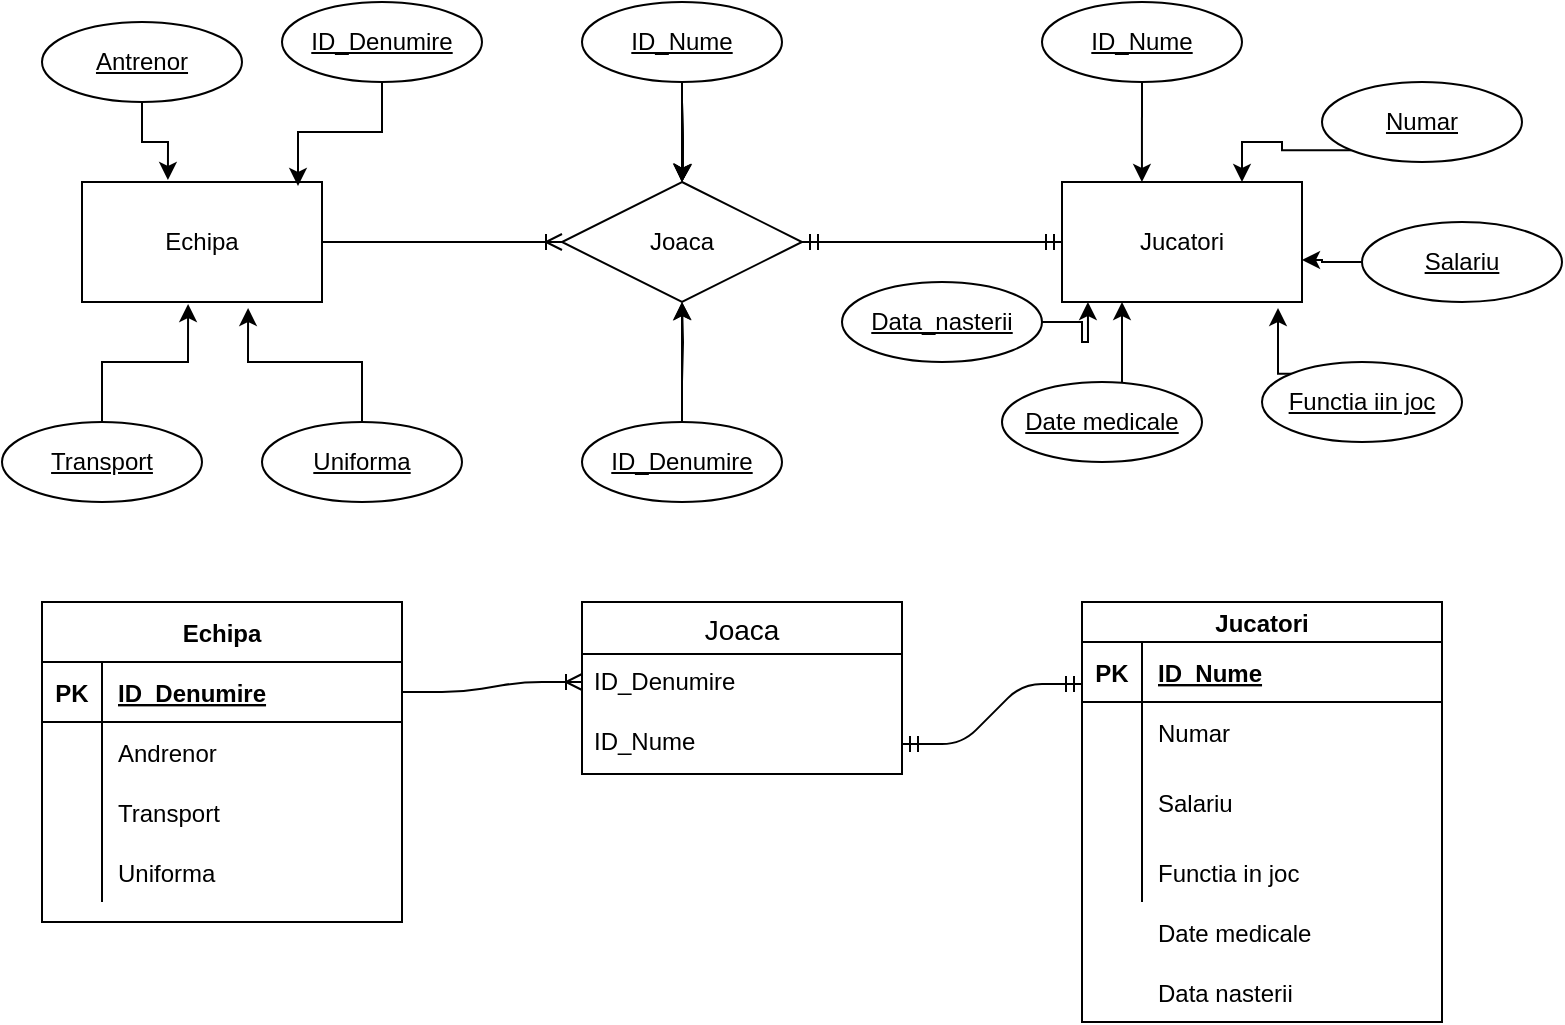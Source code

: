 <mxfile version="14.4.9" type="device"><diagram id="YcZYzuOw1gJ9gsw1uH42" name="Page-1"><mxGraphModel dx="1422" dy="788" grid="1" gridSize="10" guides="1" tooltips="1" connect="1" arrows="1" fold="1" page="1" pageScale="1" pageWidth="827" pageHeight="1169" math="0" shadow="0"><root><mxCell id="0"/><mxCell id="1" parent="0"/><mxCell id="yB9Fm1vre-o1ogE0LsK8-1" value="Echipa" style="rounded=0;whiteSpace=wrap;html=1;" vertex="1" parent="1"><mxGeometry x="560" y="350" width="120" height="60" as="geometry"/></mxCell><mxCell id="yB9Fm1vre-o1ogE0LsK8-2" value="Jucatori" style="rounded=0;whiteSpace=wrap;html=1;" vertex="1" parent="1"><mxGeometry x="1050" y="350" width="120" height="60" as="geometry"/></mxCell><mxCell id="yB9Fm1vre-o1ogE0LsK8-3" value="Joaca" style="shape=rhombus;perimeter=rhombusPerimeter;whiteSpace=wrap;html=1;align=center;" vertex="1" parent="1"><mxGeometry x="800" y="350" width="120" height="60" as="geometry"/></mxCell><mxCell id="yB9Fm1vre-o1ogE0LsK8-4" value="" style="edgeStyle=entityRelationEdgeStyle;fontSize=12;html=1;endArrow=ERoneToMany;exitX=1;exitY=0.5;exitDx=0;exitDy=0;entryX=0;entryY=0.5;entryDx=0;entryDy=0;" edge="1" parent="1" source="yB9Fm1vre-o1ogE0LsK8-1" target="yB9Fm1vre-o1ogE0LsK8-3"><mxGeometry width="100" height="100" relative="1" as="geometry"><mxPoint x="720" y="400" as="sourcePoint"/><mxPoint x="820" y="300" as="targetPoint"/></mxGeometry></mxCell><mxCell id="yB9Fm1vre-o1ogE0LsK8-5" style="edgeStyle=orthogonalEdgeStyle;rounded=0;orthogonalLoop=1;jettySize=auto;html=1;entryX=0.358;entryY=-0.017;entryDx=0;entryDy=0;entryPerimeter=0;" edge="1" parent="1" source="yB9Fm1vre-o1ogE0LsK8-6" target="yB9Fm1vre-o1ogE0LsK8-1"><mxGeometry relative="1" as="geometry"/></mxCell><mxCell id="yB9Fm1vre-o1ogE0LsK8-6" value="Antrenor" style="ellipse;whiteSpace=wrap;html=1;align=center;fontStyle=4;" vertex="1" parent="1"><mxGeometry x="540" y="270" width="100" height="40" as="geometry"/></mxCell><mxCell id="yB9Fm1vre-o1ogE0LsK8-7" style="edgeStyle=orthogonalEdgeStyle;rounded=0;orthogonalLoop=1;jettySize=auto;html=1;exitX=0.5;exitY=1;exitDx=0;exitDy=0;entryX=0.9;entryY=0.033;entryDx=0;entryDy=0;entryPerimeter=0;" edge="1" parent="1" source="yB9Fm1vre-o1ogE0LsK8-8" target="yB9Fm1vre-o1ogE0LsK8-1"><mxGeometry relative="1" as="geometry"/></mxCell><mxCell id="yB9Fm1vre-o1ogE0LsK8-8" value="ID_Denumire" style="ellipse;whiteSpace=wrap;html=1;align=center;fontStyle=4;" vertex="1" parent="1"><mxGeometry x="660" y="260" width="100" height="40" as="geometry"/></mxCell><mxCell id="yB9Fm1vre-o1ogE0LsK8-9" style="edgeStyle=orthogonalEdgeStyle;rounded=0;orthogonalLoop=1;jettySize=auto;html=1;exitX=0.5;exitY=0;exitDx=0;exitDy=0;entryX=0.442;entryY=1.017;entryDx=0;entryDy=0;entryPerimeter=0;" edge="1" parent="1" source="yB9Fm1vre-o1ogE0LsK8-10" target="yB9Fm1vre-o1ogE0LsK8-1"><mxGeometry relative="1" as="geometry"/></mxCell><mxCell id="yB9Fm1vre-o1ogE0LsK8-10" value="Transport" style="ellipse;whiteSpace=wrap;html=1;align=center;fontStyle=4;" vertex="1" parent="1"><mxGeometry x="520" y="470" width="100" height="40" as="geometry"/></mxCell><mxCell id="yB9Fm1vre-o1ogE0LsK8-11" style="edgeStyle=orthogonalEdgeStyle;rounded=0;orthogonalLoop=1;jettySize=auto;html=1;entryX=0.692;entryY=1.05;entryDx=0;entryDy=0;entryPerimeter=0;" edge="1" parent="1" source="yB9Fm1vre-o1ogE0LsK8-12" target="yB9Fm1vre-o1ogE0LsK8-1"><mxGeometry relative="1" as="geometry"/></mxCell><mxCell id="yB9Fm1vre-o1ogE0LsK8-12" value="Uniforma" style="ellipse;whiteSpace=wrap;html=1;align=center;fontStyle=4;" vertex="1" parent="1"><mxGeometry x="650" y="470" width="100" height="40" as="geometry"/></mxCell><mxCell id="yB9Fm1vre-o1ogE0LsK8-13" value="" style="edgeStyle=orthogonalEdgeStyle;rounded=0;orthogonalLoop=1;jettySize=auto;html=1;" edge="1" parent="1" target="yB9Fm1vre-o1ogE0LsK8-3"><mxGeometry relative="1" as="geometry"><mxPoint x="860" y="310" as="sourcePoint"/></mxGeometry></mxCell><mxCell id="yB9Fm1vre-o1ogE0LsK8-14" style="edgeStyle=orthogonalEdgeStyle;rounded=0;orthogonalLoop=1;jettySize=auto;html=1;exitX=0;exitY=0;exitDx=0;exitDy=0;entryX=0.9;entryY=1.05;entryDx=0;entryDy=0;entryPerimeter=0;" edge="1" parent="1" source="yB9Fm1vre-o1ogE0LsK8-15" target="yB9Fm1vre-o1ogE0LsK8-2"><mxGeometry relative="1" as="geometry"/></mxCell><mxCell id="yB9Fm1vre-o1ogE0LsK8-15" value="Functia iin joc" style="ellipse;whiteSpace=wrap;html=1;align=center;fontStyle=4;" vertex="1" parent="1"><mxGeometry x="1150" y="440" width="100" height="40" as="geometry"/></mxCell><mxCell id="yB9Fm1vre-o1ogE0LsK8-16" style="edgeStyle=orthogonalEdgeStyle;rounded=0;orthogonalLoop=1;jettySize=auto;html=1;entryX=0.333;entryY=0;entryDx=0;entryDy=0;entryPerimeter=0;" edge="1" parent="1" source="yB9Fm1vre-o1ogE0LsK8-17" target="yB9Fm1vre-o1ogE0LsK8-2"><mxGeometry relative="1" as="geometry"/></mxCell><mxCell id="yB9Fm1vre-o1ogE0LsK8-17" value="ID_Nume" style="ellipse;whiteSpace=wrap;html=1;align=center;fontStyle=4;" vertex="1" parent="1"><mxGeometry x="1040" y="260" width="100" height="40" as="geometry"/></mxCell><mxCell id="yB9Fm1vre-o1ogE0LsK8-18" style="edgeStyle=orthogonalEdgeStyle;rounded=0;orthogonalLoop=1;jettySize=auto;html=1;exitX=0;exitY=1;exitDx=0;exitDy=0;entryX=0.75;entryY=0;entryDx=0;entryDy=0;" edge="1" parent="1" source="yB9Fm1vre-o1ogE0LsK8-19" target="yB9Fm1vre-o1ogE0LsK8-2"><mxGeometry relative="1" as="geometry"/></mxCell><mxCell id="yB9Fm1vre-o1ogE0LsK8-19" value="Numar" style="ellipse;whiteSpace=wrap;html=1;align=center;fontStyle=4;" vertex="1" parent="1"><mxGeometry x="1180" y="300" width="100" height="40" as="geometry"/></mxCell><mxCell id="yB9Fm1vre-o1ogE0LsK8-20" style="edgeStyle=orthogonalEdgeStyle;rounded=0;orthogonalLoop=1;jettySize=auto;html=1;entryX=1;entryY=0.65;entryDx=0;entryDy=0;entryPerimeter=0;" edge="1" parent="1" source="yB9Fm1vre-o1ogE0LsK8-21" target="yB9Fm1vre-o1ogE0LsK8-2"><mxGeometry relative="1" as="geometry"/></mxCell><mxCell id="yB9Fm1vre-o1ogE0LsK8-21" value="Salariu" style="ellipse;whiteSpace=wrap;html=1;align=center;fontStyle=4;" vertex="1" parent="1"><mxGeometry x="1200" y="370" width="100" height="40" as="geometry"/></mxCell><mxCell id="yB9Fm1vre-o1ogE0LsK8-22" style="edgeStyle=orthogonalEdgeStyle;rounded=0;orthogonalLoop=1;jettySize=auto;html=1;entryX=0.25;entryY=1;entryDx=0;entryDy=0;" edge="1" parent="1" source="yB9Fm1vre-o1ogE0LsK8-23" target="yB9Fm1vre-o1ogE0LsK8-2"><mxGeometry relative="1" as="geometry"><Array as="points"><mxPoint x="1080" y="430"/></Array></mxGeometry></mxCell><mxCell id="yB9Fm1vre-o1ogE0LsK8-23" value="Date medicale" style="ellipse;whiteSpace=wrap;html=1;align=center;fontStyle=4;" vertex="1" parent="1"><mxGeometry x="1020" y="450" width="100" height="40" as="geometry"/></mxCell><mxCell id="yB9Fm1vre-o1ogE0LsK8-24" value="" style="edgeStyle=orthogonalEdgeStyle;rounded=0;orthogonalLoop=1;jettySize=auto;html=1;exitX=0.5;exitY=0;exitDx=0;exitDy=0;" edge="1" parent="1" target="yB9Fm1vre-o1ogE0LsK8-3"><mxGeometry relative="1" as="geometry"><Array as="points"/><mxPoint x="860" y="450" as="sourcePoint"/></mxGeometry></mxCell><mxCell id="yB9Fm1vre-o1ogE0LsK8-25" value="" style="edgeStyle=orthogonalEdgeStyle;rounded=0;orthogonalLoop=1;jettySize=auto;html=1;" edge="1" parent="1" target="yB9Fm1vre-o1ogE0LsK8-3"><mxGeometry relative="1" as="geometry"><mxPoint x="860" y="320" as="sourcePoint"/></mxGeometry></mxCell><mxCell id="yB9Fm1vre-o1ogE0LsK8-26" value="Echipa" style="shape=table;startSize=30;container=1;collapsible=1;childLayout=tableLayout;fixedRows=1;rowLines=0;fontStyle=1;align=center;resizeLast=1;" vertex="1" parent="1"><mxGeometry x="540" y="560" width="180" height="160" as="geometry"/></mxCell><mxCell id="yB9Fm1vre-o1ogE0LsK8-27" value="" style="shape=partialRectangle;collapsible=0;dropTarget=0;pointerEvents=0;fillColor=none;top=0;left=0;bottom=1;right=0;points=[[0,0.5],[1,0.5]];portConstraint=eastwest;" vertex="1" parent="yB9Fm1vre-o1ogE0LsK8-26"><mxGeometry y="30" width="180" height="30" as="geometry"/></mxCell><mxCell id="yB9Fm1vre-o1ogE0LsK8-28" value="PK" style="shape=partialRectangle;connectable=0;fillColor=none;top=0;left=0;bottom=0;right=0;fontStyle=1;overflow=hidden;" vertex="1" parent="yB9Fm1vre-o1ogE0LsK8-27"><mxGeometry width="30" height="30" as="geometry"/></mxCell><mxCell id="yB9Fm1vre-o1ogE0LsK8-29" value="ID_Denumire" style="shape=partialRectangle;connectable=0;fillColor=none;top=0;left=0;bottom=0;right=0;align=left;spacingLeft=6;fontStyle=5;overflow=hidden;" vertex="1" parent="yB9Fm1vre-o1ogE0LsK8-27"><mxGeometry x="30" width="150" height="30" as="geometry"/></mxCell><mxCell id="yB9Fm1vre-o1ogE0LsK8-30" value="" style="shape=partialRectangle;collapsible=0;dropTarget=0;pointerEvents=0;fillColor=none;top=0;left=0;bottom=0;right=0;points=[[0,0.5],[1,0.5]];portConstraint=eastwest;" vertex="1" parent="yB9Fm1vre-o1ogE0LsK8-26"><mxGeometry y="60" width="180" height="30" as="geometry"/></mxCell><mxCell id="yB9Fm1vre-o1ogE0LsK8-31" value="" style="shape=partialRectangle;connectable=0;fillColor=none;top=0;left=0;bottom=0;right=0;editable=1;overflow=hidden;" vertex="1" parent="yB9Fm1vre-o1ogE0LsK8-30"><mxGeometry width="30" height="30" as="geometry"/></mxCell><mxCell id="yB9Fm1vre-o1ogE0LsK8-32" value="Andrenor" style="shape=partialRectangle;connectable=0;fillColor=none;top=0;left=0;bottom=0;right=0;align=left;spacingLeft=6;overflow=hidden;" vertex="1" parent="yB9Fm1vre-o1ogE0LsK8-30"><mxGeometry x="30" width="150" height="30" as="geometry"/></mxCell><mxCell id="yB9Fm1vre-o1ogE0LsK8-33" value="" style="shape=partialRectangle;collapsible=0;dropTarget=0;pointerEvents=0;fillColor=none;top=0;left=0;bottom=0;right=0;points=[[0,0.5],[1,0.5]];portConstraint=eastwest;" vertex="1" parent="yB9Fm1vre-o1ogE0LsK8-26"><mxGeometry y="90" width="180" height="30" as="geometry"/></mxCell><mxCell id="yB9Fm1vre-o1ogE0LsK8-34" value="" style="shape=partialRectangle;connectable=0;fillColor=none;top=0;left=0;bottom=0;right=0;editable=1;overflow=hidden;" vertex="1" parent="yB9Fm1vre-o1ogE0LsK8-33"><mxGeometry width="30" height="30" as="geometry"/></mxCell><mxCell id="yB9Fm1vre-o1ogE0LsK8-35" value="Transport" style="shape=partialRectangle;connectable=0;fillColor=none;top=0;left=0;bottom=0;right=0;align=left;spacingLeft=6;overflow=hidden;" vertex="1" parent="yB9Fm1vre-o1ogE0LsK8-33"><mxGeometry x="30" width="150" height="30" as="geometry"/></mxCell><mxCell id="yB9Fm1vre-o1ogE0LsK8-36" value="" style="shape=partialRectangle;collapsible=0;dropTarget=0;pointerEvents=0;fillColor=none;top=0;left=0;bottom=0;right=0;points=[[0,0.5],[1,0.5]];portConstraint=eastwest;" vertex="1" parent="yB9Fm1vre-o1ogE0LsK8-26"><mxGeometry y="120" width="180" height="30" as="geometry"/></mxCell><mxCell id="yB9Fm1vre-o1ogE0LsK8-37" value="" style="shape=partialRectangle;connectable=0;fillColor=none;top=0;left=0;bottom=0;right=0;editable=1;overflow=hidden;" vertex="1" parent="yB9Fm1vre-o1ogE0LsK8-36"><mxGeometry width="30" height="30" as="geometry"/></mxCell><mxCell id="yB9Fm1vre-o1ogE0LsK8-38" value="Uniforma" style="shape=partialRectangle;connectable=0;fillColor=none;top=0;left=0;bottom=0;right=0;align=left;spacingLeft=6;overflow=hidden;" vertex="1" parent="yB9Fm1vre-o1ogE0LsK8-36"><mxGeometry x="30" width="150" height="30" as="geometry"/></mxCell><mxCell id="yB9Fm1vre-o1ogE0LsK8-39" value="Jucatori" style="shape=table;startSize=20;container=1;collapsible=1;childLayout=tableLayout;fixedRows=1;rowLines=0;fontStyle=1;align=center;resizeLast=1;" vertex="1" parent="1"><mxGeometry x="1060" y="560" width="180" height="210" as="geometry"/></mxCell><mxCell id="yB9Fm1vre-o1ogE0LsK8-40" value="" style="shape=partialRectangle;collapsible=0;dropTarget=0;pointerEvents=0;fillColor=none;top=0;left=0;bottom=1;right=0;points=[[0,0.5],[1,0.5]];portConstraint=eastwest;" vertex="1" parent="yB9Fm1vre-o1ogE0LsK8-39"><mxGeometry y="20" width="180" height="30" as="geometry"/></mxCell><mxCell id="yB9Fm1vre-o1ogE0LsK8-41" value="PK" style="shape=partialRectangle;connectable=0;fillColor=none;top=0;left=0;bottom=0;right=0;fontStyle=1;overflow=hidden;" vertex="1" parent="yB9Fm1vre-o1ogE0LsK8-40"><mxGeometry width="30" height="30" as="geometry"/></mxCell><mxCell id="yB9Fm1vre-o1ogE0LsK8-42" value="ID_Nume" style="shape=partialRectangle;connectable=0;fillColor=none;top=0;left=0;bottom=0;right=0;align=left;spacingLeft=6;fontStyle=5;overflow=hidden;" vertex="1" parent="yB9Fm1vre-o1ogE0LsK8-40"><mxGeometry x="30" width="150" height="30" as="geometry"/></mxCell><mxCell id="yB9Fm1vre-o1ogE0LsK8-43" value="" style="shape=partialRectangle;collapsible=0;dropTarget=0;pointerEvents=0;fillColor=none;top=0;left=0;bottom=0;right=0;points=[[0,0.5],[1,0.5]];portConstraint=eastwest;" vertex="1" parent="yB9Fm1vre-o1ogE0LsK8-39"><mxGeometry y="50" width="180" height="30" as="geometry"/></mxCell><mxCell id="yB9Fm1vre-o1ogE0LsK8-44" value="" style="shape=partialRectangle;connectable=0;fillColor=none;top=0;left=0;bottom=0;right=0;editable=1;overflow=hidden;" vertex="1" parent="yB9Fm1vre-o1ogE0LsK8-43"><mxGeometry width="30" height="30" as="geometry"/></mxCell><mxCell id="yB9Fm1vre-o1ogE0LsK8-45" value="Numar" style="shape=partialRectangle;connectable=0;fillColor=none;top=0;left=0;bottom=0;right=0;align=left;spacingLeft=6;overflow=hidden;" vertex="1" parent="yB9Fm1vre-o1ogE0LsK8-43"><mxGeometry x="30" width="150" height="30" as="geometry"/></mxCell><mxCell id="yB9Fm1vre-o1ogE0LsK8-46" value="" style="shape=partialRectangle;collapsible=0;dropTarget=0;pointerEvents=0;fillColor=none;top=0;left=0;bottom=0;right=0;points=[[0,0.5],[1,0.5]];portConstraint=eastwest;" vertex="1" parent="yB9Fm1vre-o1ogE0LsK8-39"><mxGeometry y="80" width="180" height="40" as="geometry"/></mxCell><mxCell id="yB9Fm1vre-o1ogE0LsK8-47" value="" style="shape=partialRectangle;connectable=0;fillColor=none;top=0;left=0;bottom=0;right=0;editable=1;overflow=hidden;" vertex="1" parent="yB9Fm1vre-o1ogE0LsK8-46"><mxGeometry width="30" height="40" as="geometry"/></mxCell><mxCell id="yB9Fm1vre-o1ogE0LsK8-48" value="Salariu" style="shape=partialRectangle;connectable=0;fillColor=none;top=0;left=0;bottom=0;right=0;align=left;spacingLeft=6;overflow=hidden;" vertex="1" parent="yB9Fm1vre-o1ogE0LsK8-46"><mxGeometry x="30" width="150" height="40" as="geometry"/></mxCell><mxCell id="yB9Fm1vre-o1ogE0LsK8-49" value="" style="shape=partialRectangle;collapsible=0;dropTarget=0;pointerEvents=0;fillColor=none;top=0;left=0;bottom=0;right=0;points=[[0,0.5],[1,0.5]];portConstraint=eastwest;" vertex="1" parent="yB9Fm1vre-o1ogE0LsK8-39"><mxGeometry y="120" width="180" height="30" as="geometry"/></mxCell><mxCell id="yB9Fm1vre-o1ogE0LsK8-50" value="" style="shape=partialRectangle;connectable=0;fillColor=none;top=0;left=0;bottom=0;right=0;editable=1;overflow=hidden;" vertex="1" parent="yB9Fm1vre-o1ogE0LsK8-49"><mxGeometry width="30" height="30" as="geometry"/></mxCell><mxCell id="yB9Fm1vre-o1ogE0LsK8-51" value="Functia in joc" style="shape=partialRectangle;connectable=0;fillColor=none;top=0;left=0;bottom=0;right=0;align=left;spacingLeft=6;overflow=hidden;" vertex="1" parent="yB9Fm1vre-o1ogE0LsK8-49"><mxGeometry x="30" width="150" height="30" as="geometry"/></mxCell><mxCell id="yB9Fm1vre-o1ogE0LsK8-52" value="Date medicale" style="shape=partialRectangle;connectable=0;fillColor=none;top=0;left=0;bottom=0;right=0;align=left;spacingLeft=6;overflow=hidden;" vertex="1" parent="1"><mxGeometry x="1090" y="710" width="150" height="30" as="geometry"/></mxCell><mxCell id="yB9Fm1vre-o1ogE0LsK8-53" value="Data nasterii" style="shape=partialRectangle;connectable=0;fillColor=none;top=0;left=0;bottom=0;right=0;align=left;spacingLeft=6;overflow=hidden;" vertex="1" parent="1"><mxGeometry x="1090" y="740" width="150" height="30" as="geometry"/></mxCell><mxCell id="yB9Fm1vre-o1ogE0LsK8-54" value="Joaca" style="swimlane;fontStyle=0;childLayout=stackLayout;horizontal=1;startSize=26;horizontalStack=0;resizeParent=1;resizeParentMax=0;resizeLast=0;collapsible=1;marginBottom=0;align=center;fontSize=14;" vertex="1" parent="1"><mxGeometry x="810" y="560" width="160" height="86" as="geometry"/></mxCell><mxCell id="yB9Fm1vre-o1ogE0LsK8-55" value="ID_Denumire" style="text;strokeColor=none;fillColor=none;spacingLeft=4;spacingRight=4;overflow=hidden;rotatable=0;points=[[0,0.5],[1,0.5]];portConstraint=eastwest;fontSize=12;" vertex="1" parent="yB9Fm1vre-o1ogE0LsK8-54"><mxGeometry y="26" width="160" height="30" as="geometry"/></mxCell><mxCell id="yB9Fm1vre-o1ogE0LsK8-56" value="ID_Nume" style="text;strokeColor=none;fillColor=none;spacingLeft=4;spacingRight=4;overflow=hidden;rotatable=0;points=[[0,0.5],[1,0.5]];portConstraint=eastwest;fontSize=12;" vertex="1" parent="yB9Fm1vre-o1ogE0LsK8-54"><mxGeometry y="56" width="160" height="30" as="geometry"/></mxCell><mxCell id="yB9Fm1vre-o1ogE0LsK8-57" value="" style="edgeStyle=entityRelationEdgeStyle;fontSize=12;html=1;endArrow=ERoneToMany;exitX=1;exitY=0.5;exitDx=0;exitDy=0;" edge="1" parent="1" source="yB9Fm1vre-o1ogE0LsK8-27"><mxGeometry width="100" height="100" relative="1" as="geometry"><mxPoint x="720" y="700" as="sourcePoint"/><mxPoint x="810" y="600" as="targetPoint"/></mxGeometry></mxCell><mxCell id="yB9Fm1vre-o1ogE0LsK8-58" value="" style="edgeStyle=orthogonalEdgeStyle;rounded=0;orthogonalLoop=1;jettySize=auto;html=1;" edge="1" parent="1" target="yB9Fm1vre-o1ogE0LsK8-3"><mxGeometry relative="1" as="geometry"><mxPoint x="860" y="310" as="sourcePoint"/></mxGeometry></mxCell><mxCell id="yB9Fm1vre-o1ogE0LsK8-59" style="edgeStyle=orthogonalEdgeStyle;rounded=0;orthogonalLoop=1;jettySize=auto;html=1;entryX=0.108;entryY=1;entryDx=0;entryDy=0;entryPerimeter=0;" edge="1" parent="1" source="yB9Fm1vre-o1ogE0LsK8-60" target="yB9Fm1vre-o1ogE0LsK8-2"><mxGeometry relative="1" as="geometry"/></mxCell><mxCell id="yB9Fm1vre-o1ogE0LsK8-60" value="Data_nasterii" style="ellipse;whiteSpace=wrap;html=1;align=center;fontStyle=4;" vertex="1" parent="1"><mxGeometry x="940" y="400" width="100" height="40" as="geometry"/></mxCell><mxCell id="yB9Fm1vre-o1ogE0LsK8-61" value="" style="edgeStyle=entityRelationEdgeStyle;fontSize=12;html=1;endArrow=ERmandOne;startArrow=ERmandOne;entryX=0;entryY=0.5;entryDx=0;entryDy=0;" edge="1" parent="1" source="yB9Fm1vre-o1ogE0LsK8-3" target="yB9Fm1vre-o1ogE0LsK8-2"><mxGeometry width="100" height="100" relative="1" as="geometry"><mxPoint x="930" y="450" as="sourcePoint"/><mxPoint x="1030" y="350" as="targetPoint"/></mxGeometry></mxCell><mxCell id="yB9Fm1vre-o1ogE0LsK8-62" value="" style="edgeStyle=entityRelationEdgeStyle;fontSize=12;html=1;endArrow=ERmandOne;startArrow=ERmandOne;exitX=1;exitY=0.5;exitDx=0;exitDy=0;" edge="1" parent="1" source="yB9Fm1vre-o1ogE0LsK8-56"><mxGeometry width="100" height="100" relative="1" as="geometry"><mxPoint x="970" y="701" as="sourcePoint"/><mxPoint x="1060" y="601" as="targetPoint"/></mxGeometry></mxCell><mxCell id="yB9Fm1vre-o1ogE0LsK8-63" value="" style="edgeStyle=orthogonalEdgeStyle;rounded=0;orthogonalLoop=1;jettySize=auto;html=1;" edge="1" parent="1" source="yB9Fm1vre-o1ogE0LsK8-64" target="yB9Fm1vre-o1ogE0LsK8-3"><mxGeometry relative="1" as="geometry"/></mxCell><mxCell id="yB9Fm1vre-o1ogE0LsK8-64" value="ID_Nume" style="ellipse;whiteSpace=wrap;html=1;align=center;fontStyle=4;" vertex="1" parent="1"><mxGeometry x="810" y="260" width="100" height="40" as="geometry"/></mxCell><mxCell id="yB9Fm1vre-o1ogE0LsK8-65" value="" style="edgeStyle=orthogonalEdgeStyle;rounded=0;orthogonalLoop=1;jettySize=auto;html=1;" edge="1" parent="1" source="yB9Fm1vre-o1ogE0LsK8-66" target="yB9Fm1vre-o1ogE0LsK8-3"><mxGeometry relative="1" as="geometry"/></mxCell><mxCell id="yB9Fm1vre-o1ogE0LsK8-66" value="ID_Denumire" style="ellipse;whiteSpace=wrap;html=1;align=center;fontStyle=4;" vertex="1" parent="1"><mxGeometry x="810" y="470" width="100" height="40" as="geometry"/></mxCell></root></mxGraphModel></diagram></mxfile>